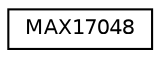 digraph "Graphical Class Hierarchy"
{
  edge [fontname="Helvetica",fontsize="10",labelfontname="Helvetica",labelfontsize="10"];
  node [fontname="Helvetica",fontsize="10",shape=record];
  rankdir="LR";
  Node1 [label="MAX17048",height=0.2,width=0.4,color="black", fillcolor="white", style="filled",URL="$classMAX17048.html",tooltip="Interface to the MAX17048 Fuel Chip. "];
}
